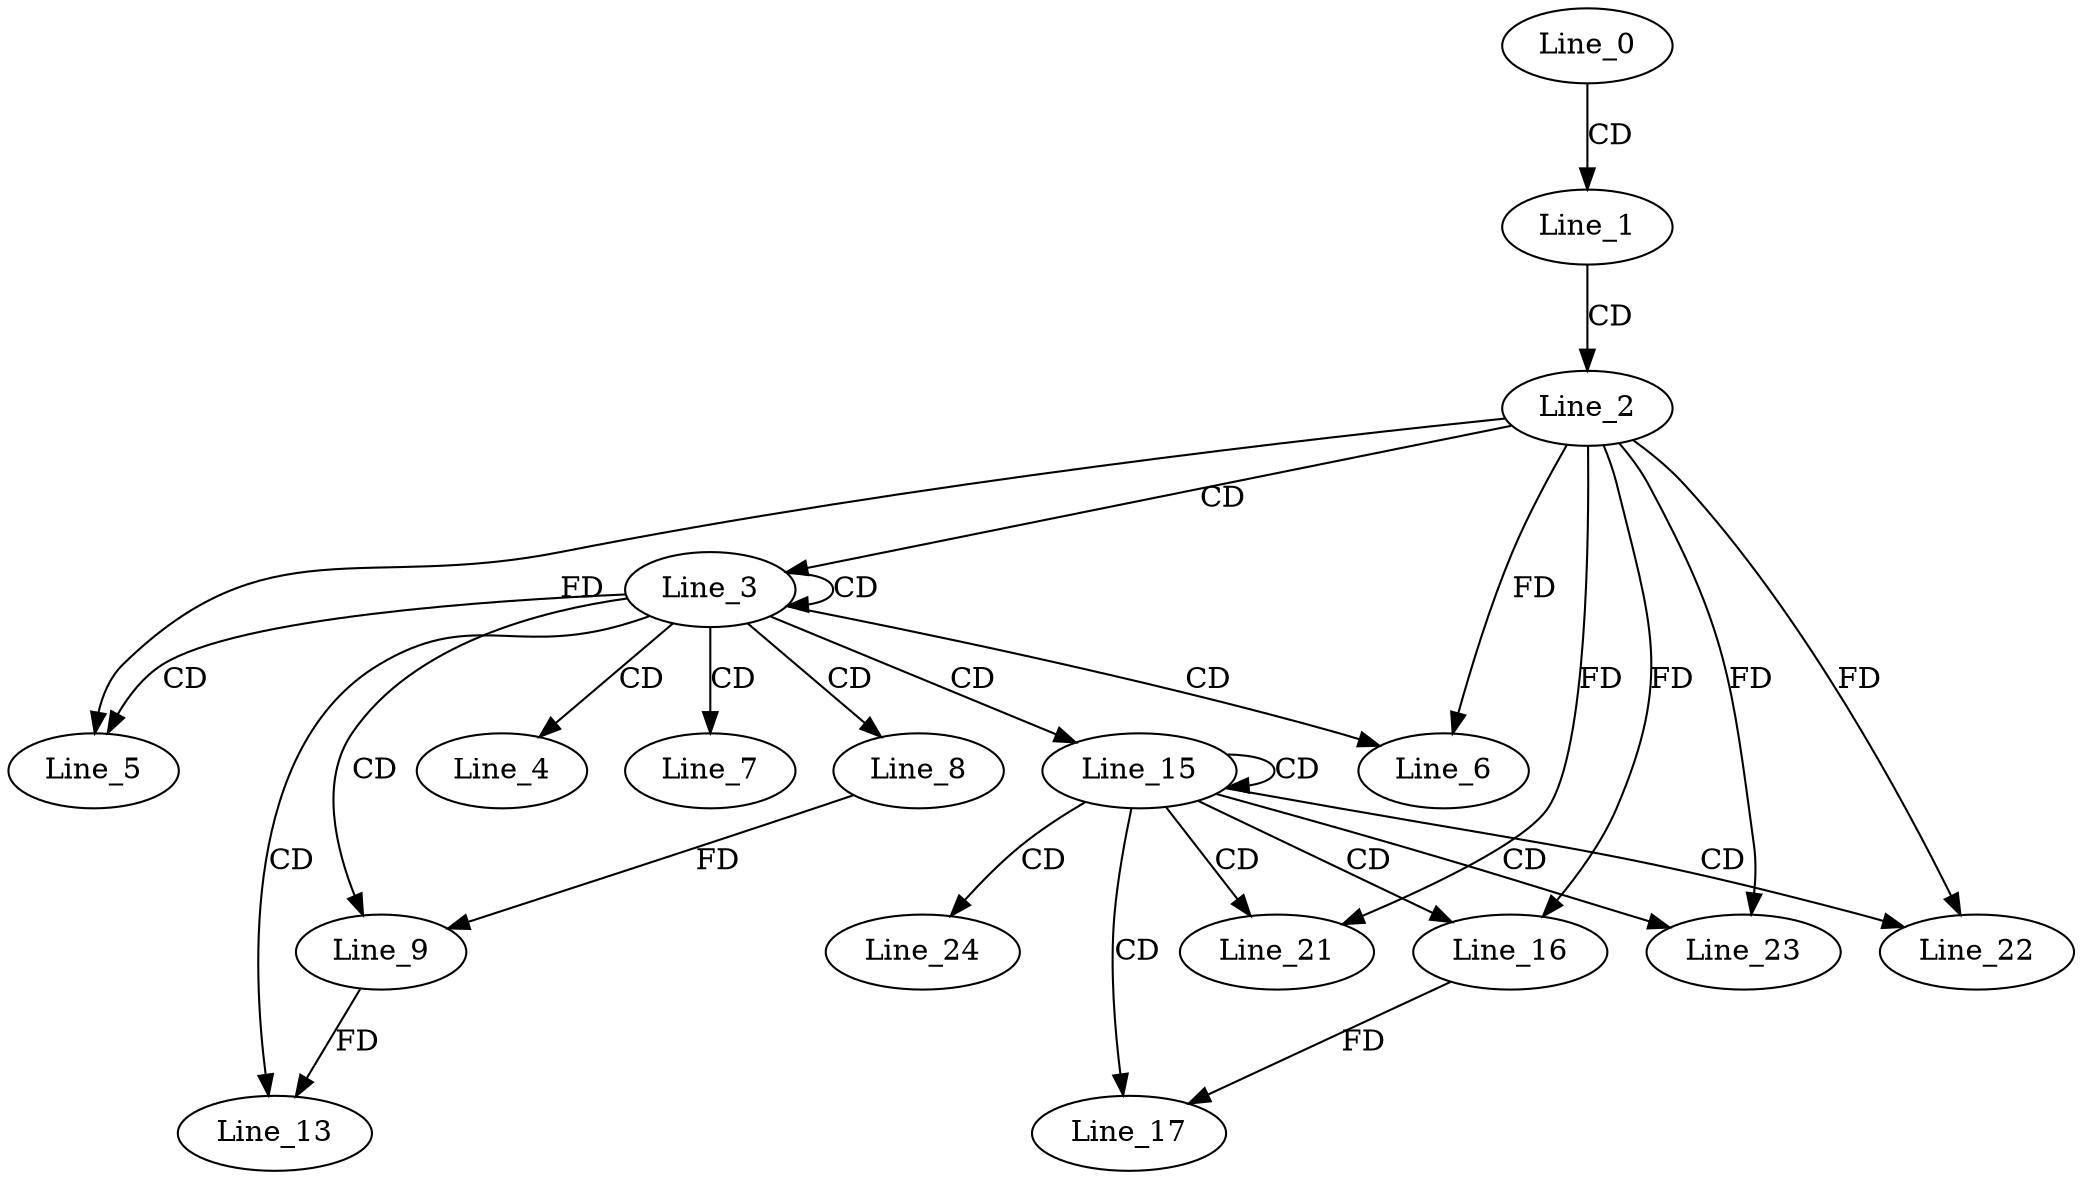 digraph G {
  Line_0;
  Line_1;
  Line_2;
  Line_3;
  Line_3;
  Line_4;
  Line_5;
  Line_5;
  Line_6;
  Line_6;
  Line_7;
  Line_8;
  Line_9;
  Line_9;
  Line_9;
  Line_9;
  Line_9;
  Line_9;
  Line_9;
  Line_13;
  Line_15;
  Line_15;
  Line_16;
  Line_16;
  Line_17;
  Line_17;
  Line_21;
  Line_21;
  Line_22;
  Line_22;
  Line_23;
  Line_23;
  Line_24;
  Line_0 -> Line_1 [ label="CD" ];
  Line_1 -> Line_2 [ label="CD" ];
  Line_2 -> Line_3 [ label="CD" ];
  Line_3 -> Line_3 [ label="CD" ];
  Line_3 -> Line_4 [ label="CD" ];
  Line_3 -> Line_5 [ label="CD" ];
  Line_2 -> Line_5 [ label="FD" ];
  Line_3 -> Line_6 [ label="CD" ];
  Line_2 -> Line_6 [ label="FD" ];
  Line_3 -> Line_7 [ label="CD" ];
  Line_3 -> Line_8 [ label="CD" ];
  Line_3 -> Line_9 [ label="CD" ];
  Line_8 -> Line_9 [ label="FD" ];
  Line_3 -> Line_13 [ label="CD" ];
  Line_9 -> Line_13 [ label="FD" ];
  Line_3 -> Line_15 [ label="CD" ];
  Line_15 -> Line_15 [ label="CD" ];
  Line_15 -> Line_16 [ label="CD" ];
  Line_2 -> Line_16 [ label="FD" ];
  Line_15 -> Line_17 [ label="CD" ];
  Line_16 -> Line_17 [ label="FD" ];
  Line_15 -> Line_21 [ label="CD" ];
  Line_2 -> Line_21 [ label="FD" ];
  Line_15 -> Line_22 [ label="CD" ];
  Line_2 -> Line_22 [ label="FD" ];
  Line_15 -> Line_23 [ label="CD" ];
  Line_2 -> Line_23 [ label="FD" ];
  Line_15 -> Line_24 [ label="CD" ];
}
